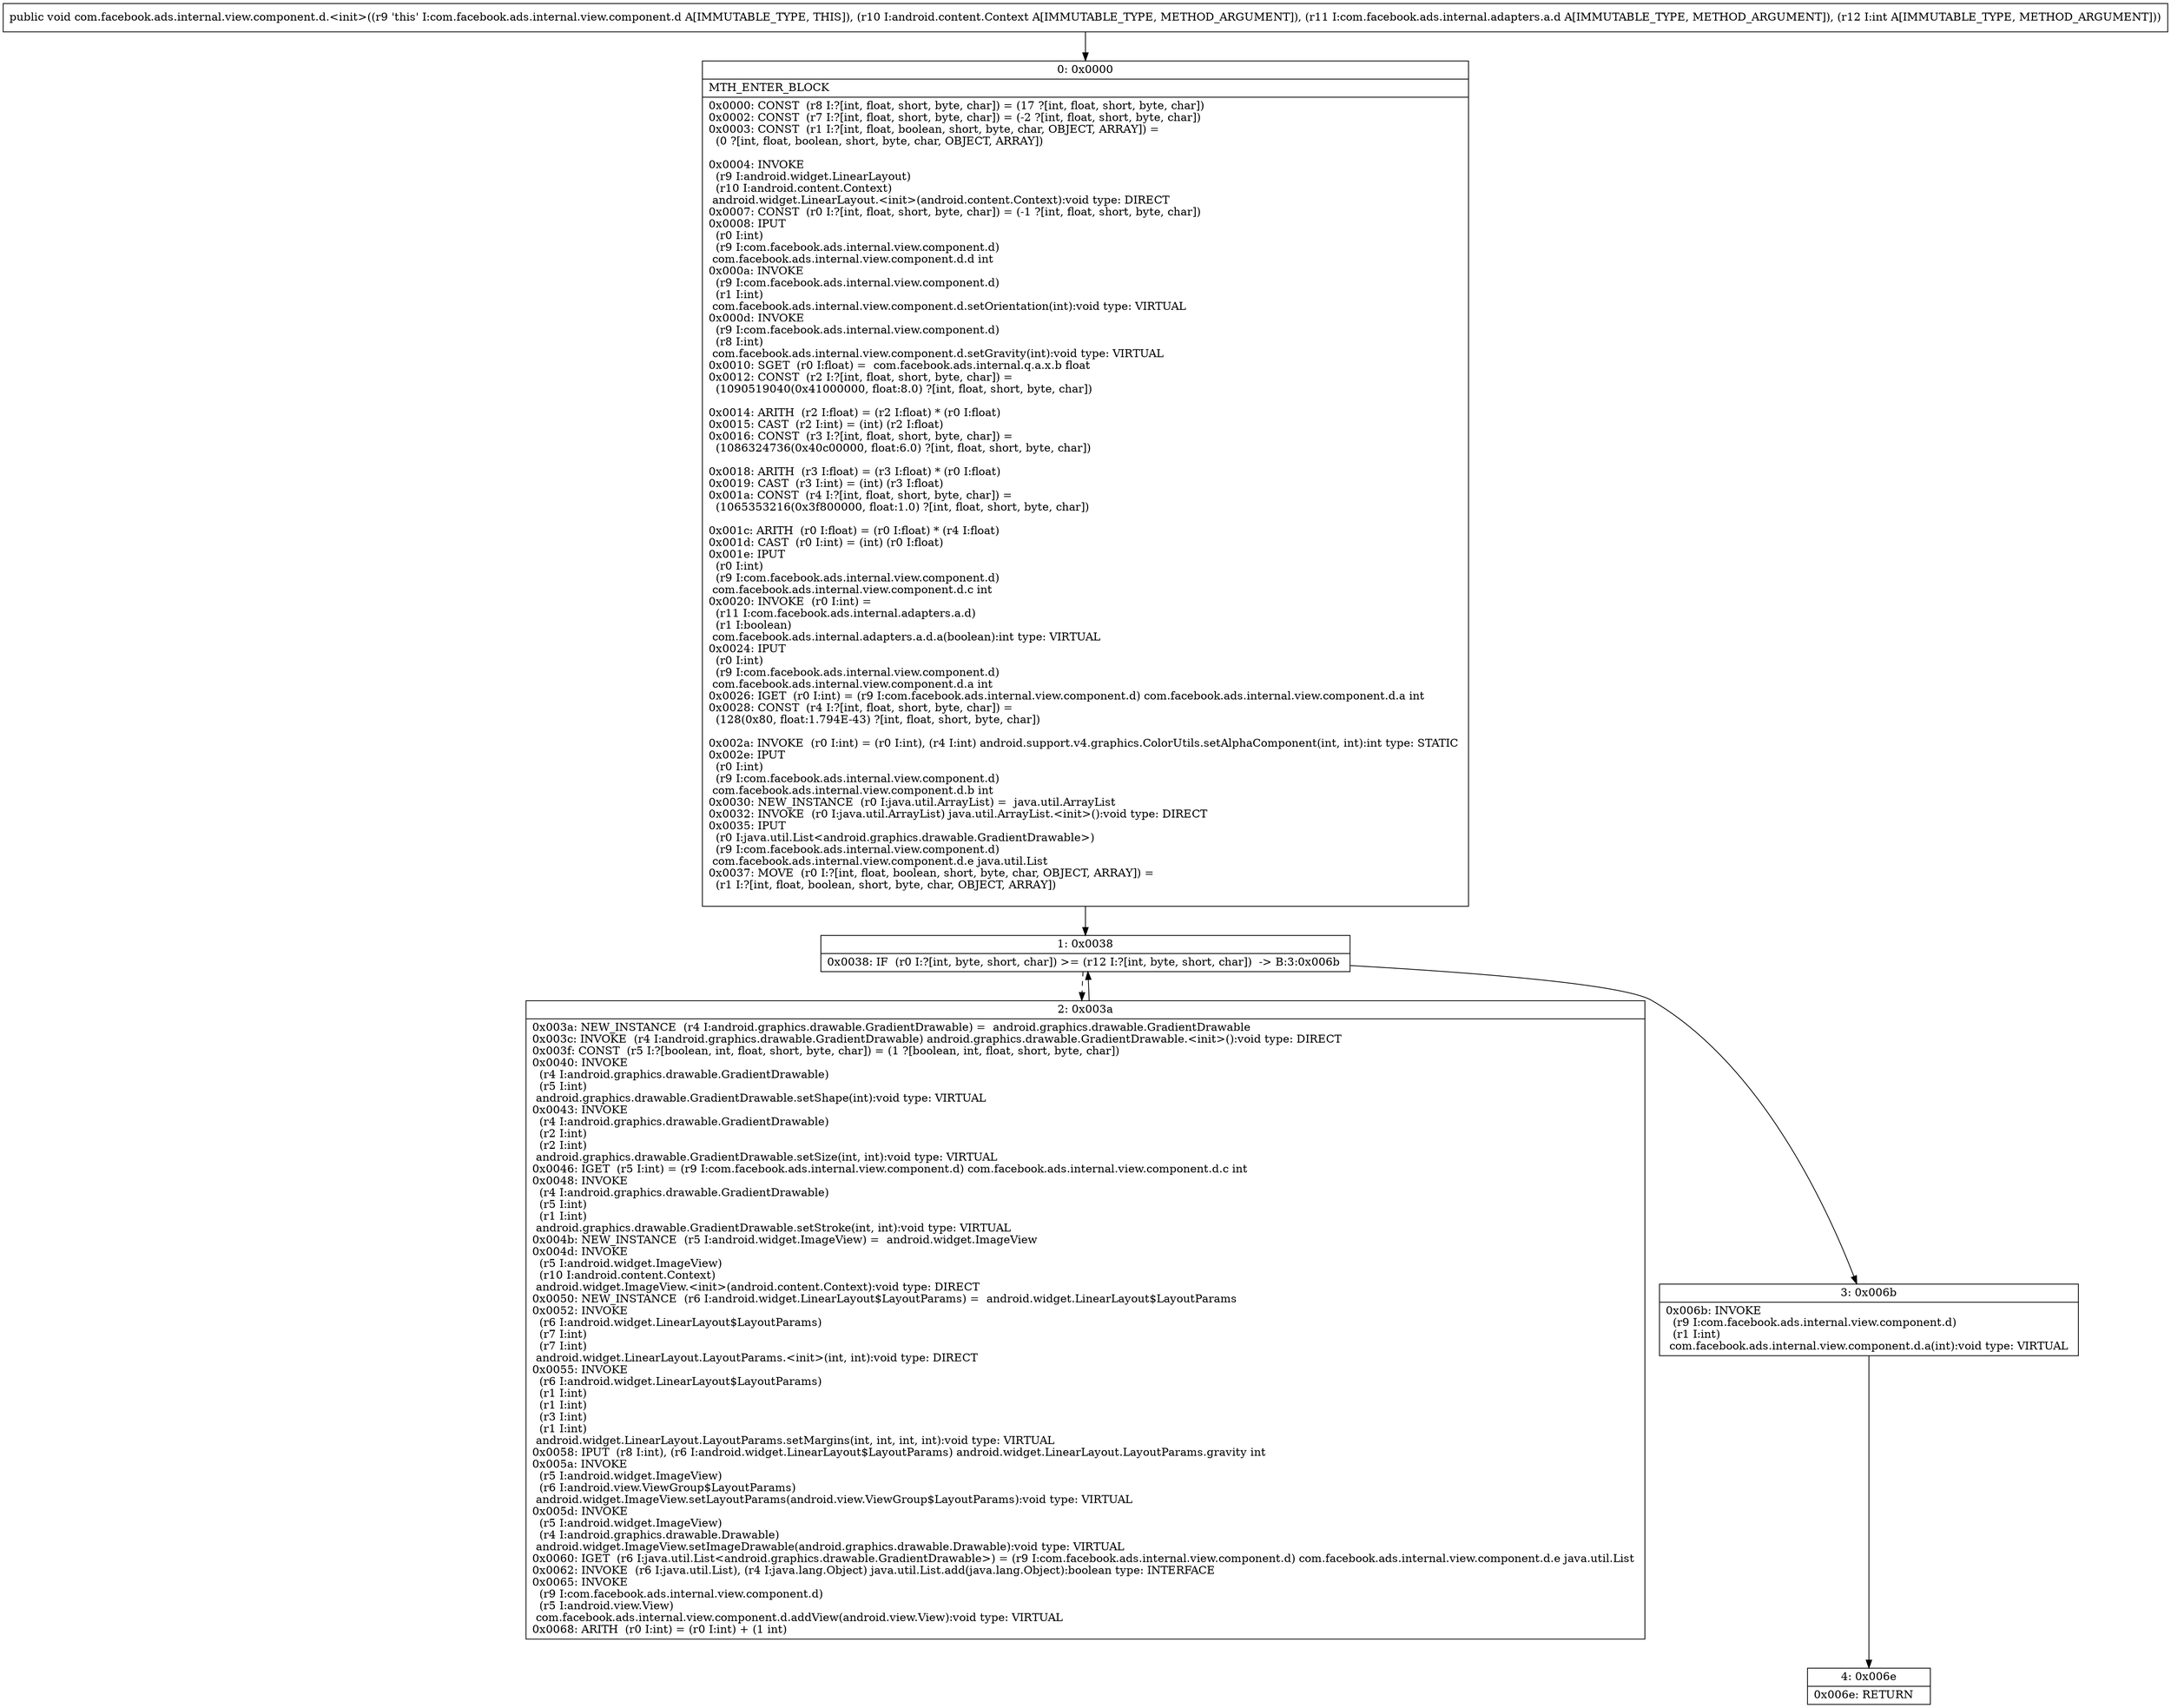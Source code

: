 digraph "CFG forcom.facebook.ads.internal.view.component.d.\<init\>(Landroid\/content\/Context;Lcom\/facebook\/ads\/internal\/adapters\/a\/d;I)V" {
Node_0 [shape=record,label="{0\:\ 0x0000|MTH_ENTER_BLOCK\l|0x0000: CONST  (r8 I:?[int, float, short, byte, char]) = (17 ?[int, float, short, byte, char]) \l0x0002: CONST  (r7 I:?[int, float, short, byte, char]) = (\-2 ?[int, float, short, byte, char]) \l0x0003: CONST  (r1 I:?[int, float, boolean, short, byte, char, OBJECT, ARRAY]) = \l  (0 ?[int, float, boolean, short, byte, char, OBJECT, ARRAY])\l \l0x0004: INVOKE  \l  (r9 I:android.widget.LinearLayout)\l  (r10 I:android.content.Context)\l android.widget.LinearLayout.\<init\>(android.content.Context):void type: DIRECT \l0x0007: CONST  (r0 I:?[int, float, short, byte, char]) = (\-1 ?[int, float, short, byte, char]) \l0x0008: IPUT  \l  (r0 I:int)\l  (r9 I:com.facebook.ads.internal.view.component.d)\l com.facebook.ads.internal.view.component.d.d int \l0x000a: INVOKE  \l  (r9 I:com.facebook.ads.internal.view.component.d)\l  (r1 I:int)\l com.facebook.ads.internal.view.component.d.setOrientation(int):void type: VIRTUAL \l0x000d: INVOKE  \l  (r9 I:com.facebook.ads.internal.view.component.d)\l  (r8 I:int)\l com.facebook.ads.internal.view.component.d.setGravity(int):void type: VIRTUAL \l0x0010: SGET  (r0 I:float) =  com.facebook.ads.internal.q.a.x.b float \l0x0012: CONST  (r2 I:?[int, float, short, byte, char]) = \l  (1090519040(0x41000000, float:8.0) ?[int, float, short, byte, char])\l \l0x0014: ARITH  (r2 I:float) = (r2 I:float) * (r0 I:float) \l0x0015: CAST  (r2 I:int) = (int) (r2 I:float) \l0x0016: CONST  (r3 I:?[int, float, short, byte, char]) = \l  (1086324736(0x40c00000, float:6.0) ?[int, float, short, byte, char])\l \l0x0018: ARITH  (r3 I:float) = (r3 I:float) * (r0 I:float) \l0x0019: CAST  (r3 I:int) = (int) (r3 I:float) \l0x001a: CONST  (r4 I:?[int, float, short, byte, char]) = \l  (1065353216(0x3f800000, float:1.0) ?[int, float, short, byte, char])\l \l0x001c: ARITH  (r0 I:float) = (r0 I:float) * (r4 I:float) \l0x001d: CAST  (r0 I:int) = (int) (r0 I:float) \l0x001e: IPUT  \l  (r0 I:int)\l  (r9 I:com.facebook.ads.internal.view.component.d)\l com.facebook.ads.internal.view.component.d.c int \l0x0020: INVOKE  (r0 I:int) = \l  (r11 I:com.facebook.ads.internal.adapters.a.d)\l  (r1 I:boolean)\l com.facebook.ads.internal.adapters.a.d.a(boolean):int type: VIRTUAL \l0x0024: IPUT  \l  (r0 I:int)\l  (r9 I:com.facebook.ads.internal.view.component.d)\l com.facebook.ads.internal.view.component.d.a int \l0x0026: IGET  (r0 I:int) = (r9 I:com.facebook.ads.internal.view.component.d) com.facebook.ads.internal.view.component.d.a int \l0x0028: CONST  (r4 I:?[int, float, short, byte, char]) = \l  (128(0x80, float:1.794E\-43) ?[int, float, short, byte, char])\l \l0x002a: INVOKE  (r0 I:int) = (r0 I:int), (r4 I:int) android.support.v4.graphics.ColorUtils.setAlphaComponent(int, int):int type: STATIC \l0x002e: IPUT  \l  (r0 I:int)\l  (r9 I:com.facebook.ads.internal.view.component.d)\l com.facebook.ads.internal.view.component.d.b int \l0x0030: NEW_INSTANCE  (r0 I:java.util.ArrayList) =  java.util.ArrayList \l0x0032: INVOKE  (r0 I:java.util.ArrayList) java.util.ArrayList.\<init\>():void type: DIRECT \l0x0035: IPUT  \l  (r0 I:java.util.List\<android.graphics.drawable.GradientDrawable\>)\l  (r9 I:com.facebook.ads.internal.view.component.d)\l com.facebook.ads.internal.view.component.d.e java.util.List \l0x0037: MOVE  (r0 I:?[int, float, boolean, short, byte, char, OBJECT, ARRAY]) = \l  (r1 I:?[int, float, boolean, short, byte, char, OBJECT, ARRAY])\l \l}"];
Node_1 [shape=record,label="{1\:\ 0x0038|0x0038: IF  (r0 I:?[int, byte, short, char]) \>= (r12 I:?[int, byte, short, char])  \-\> B:3:0x006b \l}"];
Node_2 [shape=record,label="{2\:\ 0x003a|0x003a: NEW_INSTANCE  (r4 I:android.graphics.drawable.GradientDrawable) =  android.graphics.drawable.GradientDrawable \l0x003c: INVOKE  (r4 I:android.graphics.drawable.GradientDrawable) android.graphics.drawable.GradientDrawable.\<init\>():void type: DIRECT \l0x003f: CONST  (r5 I:?[boolean, int, float, short, byte, char]) = (1 ?[boolean, int, float, short, byte, char]) \l0x0040: INVOKE  \l  (r4 I:android.graphics.drawable.GradientDrawable)\l  (r5 I:int)\l android.graphics.drawable.GradientDrawable.setShape(int):void type: VIRTUAL \l0x0043: INVOKE  \l  (r4 I:android.graphics.drawable.GradientDrawable)\l  (r2 I:int)\l  (r2 I:int)\l android.graphics.drawable.GradientDrawable.setSize(int, int):void type: VIRTUAL \l0x0046: IGET  (r5 I:int) = (r9 I:com.facebook.ads.internal.view.component.d) com.facebook.ads.internal.view.component.d.c int \l0x0048: INVOKE  \l  (r4 I:android.graphics.drawable.GradientDrawable)\l  (r5 I:int)\l  (r1 I:int)\l android.graphics.drawable.GradientDrawable.setStroke(int, int):void type: VIRTUAL \l0x004b: NEW_INSTANCE  (r5 I:android.widget.ImageView) =  android.widget.ImageView \l0x004d: INVOKE  \l  (r5 I:android.widget.ImageView)\l  (r10 I:android.content.Context)\l android.widget.ImageView.\<init\>(android.content.Context):void type: DIRECT \l0x0050: NEW_INSTANCE  (r6 I:android.widget.LinearLayout$LayoutParams) =  android.widget.LinearLayout$LayoutParams \l0x0052: INVOKE  \l  (r6 I:android.widget.LinearLayout$LayoutParams)\l  (r7 I:int)\l  (r7 I:int)\l android.widget.LinearLayout.LayoutParams.\<init\>(int, int):void type: DIRECT \l0x0055: INVOKE  \l  (r6 I:android.widget.LinearLayout$LayoutParams)\l  (r1 I:int)\l  (r1 I:int)\l  (r3 I:int)\l  (r1 I:int)\l android.widget.LinearLayout.LayoutParams.setMargins(int, int, int, int):void type: VIRTUAL \l0x0058: IPUT  (r8 I:int), (r6 I:android.widget.LinearLayout$LayoutParams) android.widget.LinearLayout.LayoutParams.gravity int \l0x005a: INVOKE  \l  (r5 I:android.widget.ImageView)\l  (r6 I:android.view.ViewGroup$LayoutParams)\l android.widget.ImageView.setLayoutParams(android.view.ViewGroup$LayoutParams):void type: VIRTUAL \l0x005d: INVOKE  \l  (r5 I:android.widget.ImageView)\l  (r4 I:android.graphics.drawable.Drawable)\l android.widget.ImageView.setImageDrawable(android.graphics.drawable.Drawable):void type: VIRTUAL \l0x0060: IGET  (r6 I:java.util.List\<android.graphics.drawable.GradientDrawable\>) = (r9 I:com.facebook.ads.internal.view.component.d) com.facebook.ads.internal.view.component.d.e java.util.List \l0x0062: INVOKE  (r6 I:java.util.List), (r4 I:java.lang.Object) java.util.List.add(java.lang.Object):boolean type: INTERFACE \l0x0065: INVOKE  \l  (r9 I:com.facebook.ads.internal.view.component.d)\l  (r5 I:android.view.View)\l com.facebook.ads.internal.view.component.d.addView(android.view.View):void type: VIRTUAL \l0x0068: ARITH  (r0 I:int) = (r0 I:int) + (1 int) \l}"];
Node_3 [shape=record,label="{3\:\ 0x006b|0x006b: INVOKE  \l  (r9 I:com.facebook.ads.internal.view.component.d)\l  (r1 I:int)\l com.facebook.ads.internal.view.component.d.a(int):void type: VIRTUAL \l}"];
Node_4 [shape=record,label="{4\:\ 0x006e|0x006e: RETURN   \l}"];
MethodNode[shape=record,label="{public void com.facebook.ads.internal.view.component.d.\<init\>((r9 'this' I:com.facebook.ads.internal.view.component.d A[IMMUTABLE_TYPE, THIS]), (r10 I:android.content.Context A[IMMUTABLE_TYPE, METHOD_ARGUMENT]), (r11 I:com.facebook.ads.internal.adapters.a.d A[IMMUTABLE_TYPE, METHOD_ARGUMENT]), (r12 I:int A[IMMUTABLE_TYPE, METHOD_ARGUMENT])) }"];
MethodNode -> Node_0;
Node_0 -> Node_1;
Node_1 -> Node_2[style=dashed];
Node_1 -> Node_3;
Node_2 -> Node_1;
Node_3 -> Node_4;
}

